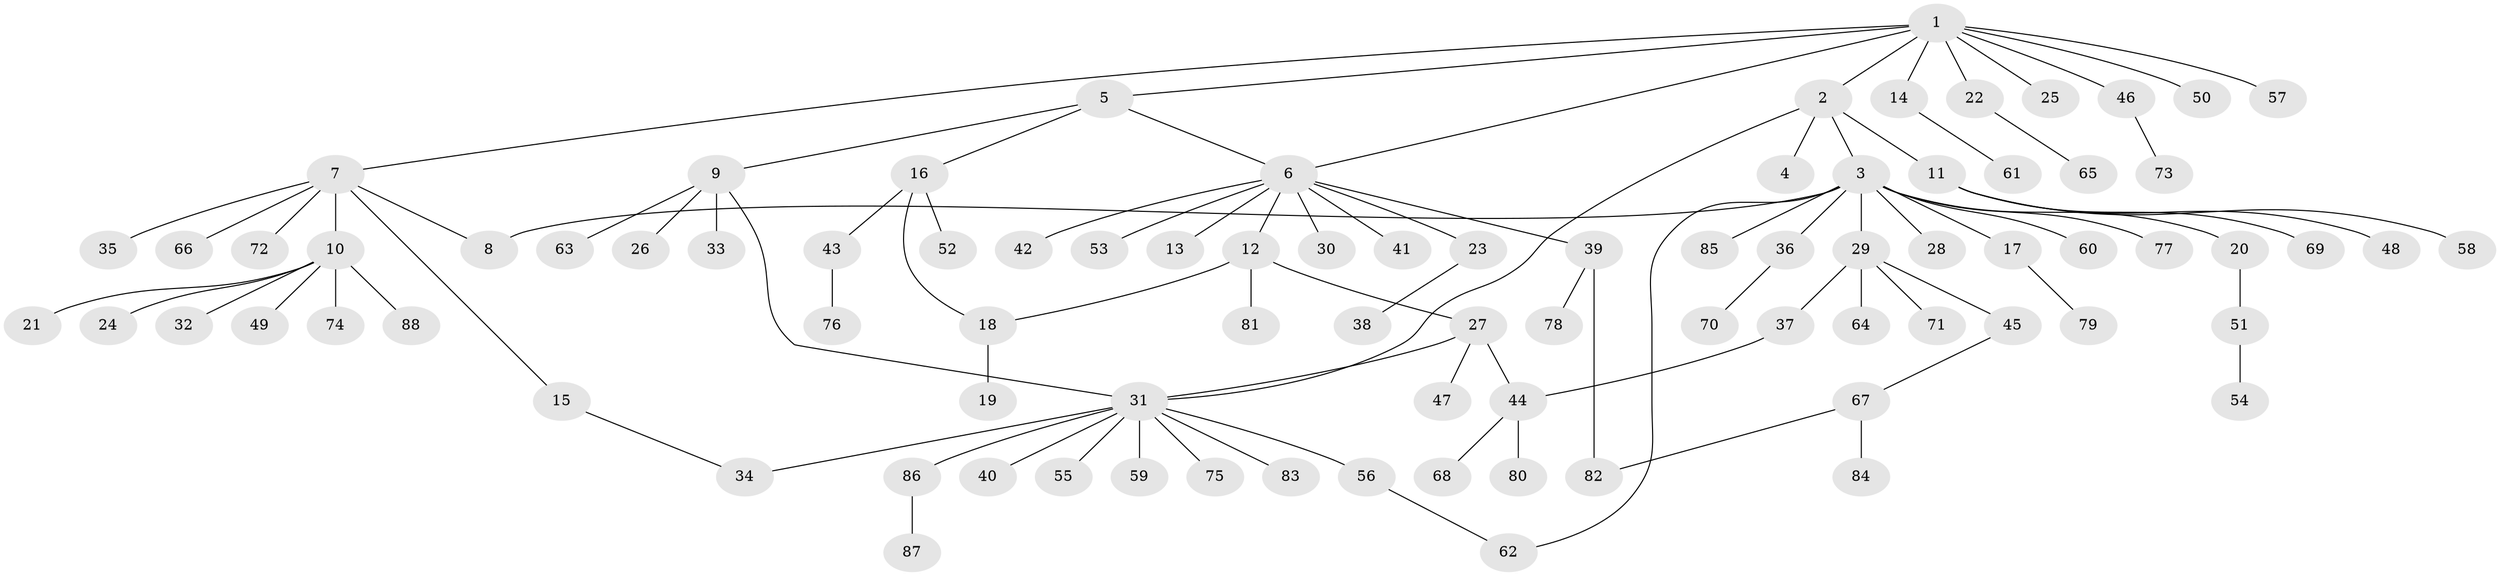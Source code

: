 // coarse degree distribution, {14: 0.022727272727272728, 3: 0.06818181818181818, 11: 0.022727272727272728, 4: 0.045454545454545456, 9: 0.022727272727272728, 5: 0.045454545454545456, 7: 0.022727272727272728, 1: 0.6818181818181818, 2: 0.06818181818181818}
// Generated by graph-tools (version 1.1) at 2025/18/03/04/25 18:18:21]
// undirected, 88 vertices, 96 edges
graph export_dot {
graph [start="1"]
  node [color=gray90,style=filled];
  1;
  2;
  3;
  4;
  5;
  6;
  7;
  8;
  9;
  10;
  11;
  12;
  13;
  14;
  15;
  16;
  17;
  18;
  19;
  20;
  21;
  22;
  23;
  24;
  25;
  26;
  27;
  28;
  29;
  30;
  31;
  32;
  33;
  34;
  35;
  36;
  37;
  38;
  39;
  40;
  41;
  42;
  43;
  44;
  45;
  46;
  47;
  48;
  49;
  50;
  51;
  52;
  53;
  54;
  55;
  56;
  57;
  58;
  59;
  60;
  61;
  62;
  63;
  64;
  65;
  66;
  67;
  68;
  69;
  70;
  71;
  72;
  73;
  74;
  75;
  76;
  77;
  78;
  79;
  80;
  81;
  82;
  83;
  84;
  85;
  86;
  87;
  88;
  1 -- 2;
  1 -- 5;
  1 -- 6;
  1 -- 7;
  1 -- 14;
  1 -- 22;
  1 -- 25;
  1 -- 46;
  1 -- 50;
  1 -- 57;
  2 -- 3;
  2 -- 4;
  2 -- 11;
  2 -- 31;
  3 -- 8;
  3 -- 17;
  3 -- 20;
  3 -- 28;
  3 -- 29;
  3 -- 36;
  3 -- 60;
  3 -- 62;
  3 -- 77;
  3 -- 85;
  5 -- 6;
  5 -- 9;
  5 -- 16;
  6 -- 12;
  6 -- 13;
  6 -- 23;
  6 -- 30;
  6 -- 39;
  6 -- 41;
  6 -- 42;
  6 -- 53;
  7 -- 8;
  7 -- 10;
  7 -- 15;
  7 -- 35;
  7 -- 66;
  7 -- 72;
  9 -- 26;
  9 -- 31;
  9 -- 33;
  9 -- 63;
  10 -- 21;
  10 -- 24;
  10 -- 32;
  10 -- 49;
  10 -- 74;
  10 -- 88;
  11 -- 48;
  11 -- 58;
  11 -- 69;
  12 -- 18;
  12 -- 27;
  12 -- 81;
  14 -- 61;
  15 -- 34;
  16 -- 18;
  16 -- 43;
  16 -- 52;
  17 -- 79;
  18 -- 19;
  20 -- 51;
  22 -- 65;
  23 -- 38;
  27 -- 31;
  27 -- 44;
  27 -- 47;
  29 -- 37;
  29 -- 45;
  29 -- 64;
  29 -- 71;
  31 -- 34;
  31 -- 40;
  31 -- 55;
  31 -- 56;
  31 -- 59;
  31 -- 75;
  31 -- 83;
  31 -- 86;
  36 -- 70;
  37 -- 44;
  39 -- 78;
  39 -- 82;
  43 -- 76;
  44 -- 68;
  44 -- 80;
  45 -- 67;
  46 -- 73;
  51 -- 54;
  56 -- 62;
  67 -- 82;
  67 -- 84;
  86 -- 87;
}
